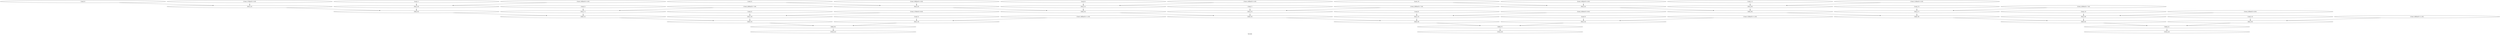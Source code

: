 /*
{
    "ALU" : ["FADD", "FMUL"],
    "MEMPORT" : ["input", "output"],
    "Constant" : ["const"],
    "Any2Pins" : "inPinA,inPinB"
}
*/

strict digraph "for.body" {
label="for.body";
Load_0 [label="{Load_0}", opcode=INPUT, width=32];
Load_1 [label="{Load_1}", opcode=INPUT, width=32];
Load_2 [label="{Load_2}", opcode=INPUT, width=32];
Load_3 [label="{Load_3}", opcode=INPUT, width=32];
Load_4 [label="{Load_4}", opcode=INPUT, width=32];
Load_5 [label="{Load_5}", opcode=INPUT, width=32];
Load_6 [label="{Load_6}", opcode=INPUT, width=32];
Load_7 [label="{Load_7}", opcode=INPUT, width=32];
Load_8 [label="{Load_8}", opcode=INPUT, width=32];
Load_9 [label="{Load_9}", opcode=INPUT, width=32];
Load_10 [label="{Load_10}", opcode=INPUT, width=32];
Load_11 [label="{Load_11}", opcode=INPUT, width=32];
Load_12 [label="{Load_12}", opcode=INPUT, width=32];
Load_13 [label="{Load_13}", opcode=INPUT, width=32];
Load_14 [label="{Load_14}", opcode=INPUT, width=32];
fmul_15 [label="{fmul_15}", opcode=FMUL, width=32];
fmul_16 [label="{fmul_16}", opcode=FMUL, width=32];
fmul_17 [label="{fmul_17}", opcode=FMUL, width=32];
fmul_18 [label="{fmul_18}", opcode=FMUL, width=32];
fmul_19 [label="{fmul_19}", opcode=FMUL, width=32];
fmul_20 [label="{fmul_20}", opcode=FMUL, width=32];
fmul_21 [label="{fmul_21}", opcode=FMUL, width=32];
fmul_22 [label="{fmul_22}", opcode=FMUL, width=32];
fmul_23 [label="{fmul_23}", opcode=FMUL, width=32];
fmul_24 [label="{fmul_24}", opcode=FMUL, width=32];
fmul_25 [label="{fmul_25}", opcode=FMUL, width=32];
fmul_26 [label="{fmul_26}", opcode=FMUL, width=32];
fmul_27 [label="{fmul_27}", opcode=FMUL, width=32];
fmul_28 [label="{fmul_28}", opcode=FMUL, width=32];
fmul_29 [label="{fmul_29}", opcode=FMUL, width=32];
fadd_30 [label="{fadd_30}", opcode=FADD, width=32];
fadd_31 [label="{fadd_31}", opcode=FADD, width=32];
fadd_32 [label="{fadd_32}", opcode=FADD, width=32];
fadd_33 [label="{fadd_33}", opcode=FADD, width=32];
fadd_34 [label="{fadd_34}", opcode=FADD, width=32];
fadd_35 [label="{fadd_35}", opcode=FADD, width=32];
fadd_36 [label="{fadd_36}", opcode=FADD, width=32];
fadd_37 [label="{fadd_37}", opcode=FADD, width=32];
fadd_38 [label="{fadd_38}", opcode=FADD, width=32];
fadd_39 [label="{fadd_39}", opcode=FADD, width=32];
fadd_40 [label="{fadd_40}", opcode=FADD, width=32];
fadd_41 [label="{fadd_41}", opcode=FADD, width=32];
Store_42 [label="{Store_42}", opcode=OUTPUT, width=32];
Store_43 [label="{Store_43}", opcode=OUTPUT, width=32];
Store_44 [label="{Store_44}", opcode=OUTPUT, width=32];
Const_45 [constVal="1", float32="5.00", label="{Const_45|float32=5.00}", opcode=CONST, width=32];
Const_46 [constVal="1", float32="7.00", label="{Const_46|float32=7.00}", opcode=CONST, width=32];
Const_47 [constVal="1", float32="9.00", label="{Const_47|float32=9.00}", opcode=CONST, width=32];
Const_48 [constVal="1", float32="11.00", label="{Const_48|float32=11.00}", opcode=CONST, width=32];
Const_49 [constVal="1", float32="11.00", label="{Const_49|float32=11.00}", opcode=CONST, width=32];
Const_50 [constVal="1", float32="9.00", label="{Const_50|float32=9.00}", opcode=CONST, width=32];
Const_51 [constVal="1", float32="5.00", label="{Const_51|float32=5.00}", opcode=CONST, width=32];
Const_52 [constVal="1", float32="11.00", label="{Const_52|float32=11.00}", opcode=CONST, width=32];
Const_53 [constVal="1", float32="9.00", label="{Const_53|float32=9.00}", opcode=CONST, width=32];
Const_54 [constVal="1", float32="3.00", label="{Const_54|float32=3.00}", opcode=CONST, width=32];
Const_55 [constVal="1", float32="7.00", label="{Const_55|float32=7.00}", opcode=CONST, width=32];
Const_56 [constVal="1", float32="5.00", label="{Const_56|float32=5.00}", opcode=CONST, width=32];
Const_57 [constVal="1", float32="3.00", label="{Const_57|float32=3.00}", opcode=CONST, width=32];
Const_58 [constVal="1", float32="3.00", label="{Const_58|float32=3.00}", opcode=CONST, width=32];
Const_59 [constVal="1", float32="7.00", label="{Const_59|float32=7.00}", opcode=CONST, width=32];
Load_0 -> fmul_15  [driver=outPinA, load=Any2Pins];
Load_1 -> fmul_16  [driver=outPinA, load=Any2Pins];
Load_2 -> fmul_17  [driver=outPinA, load=Any2Pins];
Load_3 -> fmul_18  [driver=outPinA, load=Any2Pins];
Load_4 -> fmul_19  [driver=outPinA, load=Any2Pins];
Load_5 -> fmul_20  [driver=outPinA, load=Any2Pins];
Load_6 -> fmul_21  [driver=outPinA, load=Any2Pins];
Load_7 -> fmul_22  [driver=outPinA, load=Any2Pins];
Load_8 -> fmul_23  [driver=outPinA, load=Any2Pins];
Load_9 -> fmul_24  [driver=outPinA, load=Any2Pins];
Load_10 -> fmul_25  [driver=outPinA, load=Any2Pins];
Load_11 -> fmul_26  [driver=outPinA, load=Any2Pins];
Load_12 -> fmul_27  [driver=outPinA, load=Any2Pins];
Load_13 -> fmul_28  [driver=outPinA, load=Any2Pins];
Load_14 -> fmul_29  [driver=outPinA, load=Any2Pins];
fmul_15 -> fadd_30  [driver=outPinA, load=Any2Pins];
fmul_16 -> fadd_30  [driver=outPinA, load=Any2Pins];
fmul_17 -> fadd_31  [driver=outPinA, load=Any2Pins];
fmul_18 -> fadd_32  [driver=outPinA, load=Any2Pins];
fmul_19 -> fadd_33  [driver=outPinA, load=Any2Pins];
fmul_20 -> fadd_34  [driver=outPinA, load=Any2Pins];
fmul_21 -> fadd_34  [driver=outPinA, load=Any2Pins];
fmul_22 -> fadd_35  [driver=outPinA, load=Any2Pins];
fmul_23 -> fadd_36  [driver=outPinA, load=Any2Pins];
fmul_24 -> fadd_37  [driver=outPinA, load=Any2Pins];
fmul_25 -> fadd_38  [driver=outPinA, load=Any2Pins];
fmul_26 -> fadd_38  [driver=outPinA, load=Any2Pins];
fmul_27 -> fadd_39  [driver=outPinA, load=Any2Pins];
fmul_28 -> fadd_40  [driver=outPinA, load=Any2Pins];
fmul_29 -> fadd_41  [driver=outPinA, load=Any2Pins];
fadd_30 -> fadd_31  [driver=outPinA, load=Any2Pins];
fadd_31 -> fadd_32  [driver=outPinA, load=Any2Pins];
fadd_32 -> fadd_33  [driver=outPinA, load=Any2Pins];
fadd_33 -> Store_42  [driver=outPinA, load=Any2Pins];
fadd_34 -> fadd_35  [driver=outPinA, load=Any2Pins];
fadd_35 -> fadd_36  [driver=outPinA, load=Any2Pins];
fadd_36 -> fadd_37  [driver=outPinA, load=Any2Pins];
fadd_37 -> Store_43  [driver=outPinA, load=Any2Pins];
fadd_38 -> fadd_39  [driver=outPinA, load=Any2Pins];
fadd_39 -> fadd_40  [driver=outPinA, load=Any2Pins];
fadd_40 -> fadd_41  [driver=outPinA, load=Any2Pins];
fadd_41 -> Store_44  [driver=outPinA, load=Any2Pins];
Const_45 -> fmul_21  [driver=outPinA, load=Any2Pins];
Const_46 -> fmul_17  [driver=outPinA, load=Any2Pins];
Const_47 -> fmul_18  [driver=outPinA, load=Any2Pins];
Const_48 -> fmul_19  [driver=outPinA, load=Any2Pins];
Const_49 -> fmul_29  [driver=outPinA, load=Any2Pins];
Const_50 -> fmul_23  [driver=outPinA, load=Any2Pins];
Const_51 -> fmul_26  [driver=outPinA, load=Any2Pins];
Const_52 -> fmul_24  [driver=outPinA, load=Any2Pins];
Const_53 -> fmul_28  [driver=outPinA, load=Any2Pins];
Const_54 -> fmul_25  [driver=outPinA, load=Any2Pins];
Const_55 -> fmul_27  [driver=outPinA, load=Any2Pins];
Const_56 -> fmul_16  [driver=outPinA, load=Any2Pins];
Const_57 -> fmul_15  [driver=outPinA, load=Any2Pins];
Const_58 -> fmul_20  [driver=outPinA, load=Any2Pins];
Const_59 -> fmul_22  [driver=outPinA, load=Any2Pins];
}
